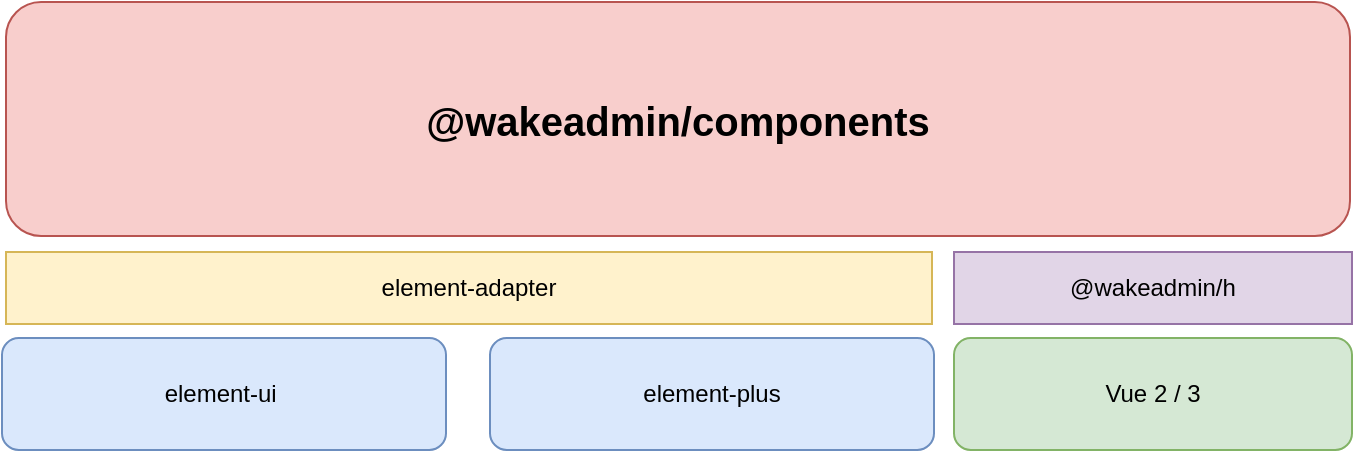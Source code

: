 <mxfile version="20.3.0" type="device" pages="2"><diagram id="9C9ruM00Tdbx518EBq9h" name="第 1 页"><mxGraphModel dx="1106" dy="415" grid="0" gridSize="10" guides="1" tooltips="1" connect="1" arrows="1" fold="1" page="0" pageScale="1" pageWidth="827" pageHeight="1169" math="0" shadow="0"><root><mxCell id="0"/><mxCell id="1" parent="0"/><mxCell id="wiCCfN2mlb0Y7AaUomER-1" value="element-ui&amp;nbsp;" style="rounded=1;whiteSpace=wrap;html=1;fillColor=#dae8fc;strokeColor=#6c8ebf;" vertex="1" parent="1"><mxGeometry x="152" y="570" width="222" height="56" as="geometry"/></mxCell><mxCell id="wiCCfN2mlb0Y7AaUomER-2" value="element-plus" style="rounded=1;whiteSpace=wrap;html=1;fillColor=#dae8fc;strokeColor=#6c8ebf;" vertex="1" parent="1"><mxGeometry x="396" y="570" width="222" height="56" as="geometry"/></mxCell><mxCell id="wiCCfN2mlb0Y7AaUomER-3" value="element-adapter" style="rounded=0;whiteSpace=wrap;html=1;fillColor=#fff2cc;strokeColor=#d6b656;" vertex="1" parent="1"><mxGeometry x="154" y="527" width="463" height="36" as="geometry"/></mxCell><mxCell id="wiCCfN2mlb0Y7AaUomER-4" value="@wakeadmin/h" style="rounded=0;whiteSpace=wrap;html=1;fillColor=#e1d5e7;strokeColor=#9673a6;" vertex="1" parent="1"><mxGeometry x="628" y="527" width="199" height="36" as="geometry"/></mxCell><mxCell id="wiCCfN2mlb0Y7AaUomER-5" value="Vue 2 / 3" style="rounded=1;whiteSpace=wrap;html=1;fillColor=#d5e8d4;strokeColor=#82b366;" vertex="1" parent="1"><mxGeometry x="628" y="570" width="199" height="56" as="geometry"/></mxCell><mxCell id="wiCCfN2mlb0Y7AaUomER-6" value="&lt;font style=&quot;font-size: 20px;&quot;&gt;&lt;b&gt;@wakeadmin/components&lt;/b&gt;&lt;/font&gt;" style="rounded=1;whiteSpace=wrap;html=1;fillColor=#f8cecc;strokeColor=#b85450;" vertex="1" parent="1"><mxGeometry x="154" y="402" width="672" height="117" as="geometry"/></mxCell></root></mxGraphModel></diagram><diagram id="2rWrwVE3rXr4w1GLclR1" name="第 2 页"><mxGraphModel dx="1506" dy="815" grid="0" gridSize="10" guides="1" tooltips="1" connect="1" arrows="1" fold="1" page="0" pageScale="1" pageWidth="827" pageHeight="1169" math="0" shadow="0"><root><mxCell id="0"/><mxCell id="1" parent="0"/><mxCell id="J3y1q6I9hI64EL1MqfaI-1" value="FatTable" style="rounded=1;whiteSpace=wrap;html=1;fontSize=20;fillColor=#dae8fc;strokeColor=#6c8ebf;" vertex="1" parent="1"><mxGeometry x="-52" y="193" width="147" height="49" as="geometry"/></mxCell><mxCell id="J3y1q6I9hI64EL1MqfaI-2" value="FatForm" style="rounded=1;whiteSpace=wrap;html=1;fontSize=20;fillColor=#d5e8d4;strokeColor=#82b366;" vertex="1" parent="1"><mxGeometry x="107" y="193" width="134" height="49" as="geometry"/></mxCell><mxCell id="J3y1q6I9hI64EL1MqfaI-14" style="edgeStyle=none;rounded=0;orthogonalLoop=1;jettySize=auto;html=1;exitX=0.5;exitY=1;exitDx=0;exitDy=0;entryX=0.5;entryY=0;entryDx=0;entryDy=0;dashed=1;dashPattern=1 1;strokeWidth=3;fontSize=40;fontColor=#999900;" edge="1" parent="1" source="J3y1q6I9hI64EL1MqfaI-3" target="J3y1q6I9hI64EL1MqfaI-1"><mxGeometry relative="1" as="geometry"/></mxCell><mxCell id="J3y1q6I9hI64EL1MqfaI-3" value="&lt;font style=&quot;font-size: 40px;&quot;&gt;&lt;font color=&quot;#999900&quot;&gt;D&lt;/font&gt;&lt;/font&gt;" style="text;html=1;strokeColor=none;fillColor=none;align=center;verticalAlign=middle;whiteSpace=wrap;rounded=0;fontSize=12;" vertex="1" parent="1"><mxGeometry x="203" y="62" width="47" height="59" as="geometry"/></mxCell><mxCell id="J3y1q6I9hI64EL1MqfaI-4" value="原件" style="rounded=1;whiteSpace=wrap;html=1;fontSize=20;fillColor=#f8cecc;strokeColor=#b85450;" vertex="1" parent="1"><mxGeometry x="-52" y="312" width="291" height="51" as="geometry"/></mxCell><mxCell id="J3y1q6I9hI64EL1MqfaI-10" style="rounded=0;orthogonalLoop=1;jettySize=auto;html=1;exitX=0.5;exitY=1;exitDx=0;exitDy=0;entryX=0.5;entryY=0;entryDx=0;entryDy=0;fontSize=40;fontColor=#999900;dashed=1;dashPattern=1 1;strokeWidth=3;" edge="1" parent="1" source="J3y1q6I9hI64EL1MqfaI-6" target="J3y1q6I9hI64EL1MqfaI-2"><mxGeometry relative="1" as="geometry"/></mxCell><mxCell id="J3y1q6I9hI64EL1MqfaI-6" value="&lt;meta charset=&quot;utf-8&quot;&gt;&lt;span style=&quot;color: rgb(51, 51, 255); font-family: Helvetica; font-size: 40px; font-style: normal; font-variant-ligatures: normal; font-variant-caps: normal; font-weight: 400; letter-spacing: normal; orphans: 2; text-align: center; text-indent: 0px; text-transform: none; widows: 2; word-spacing: 0px; -webkit-text-stroke-width: 0px; background-color: rgb(255, 255, 255); text-decoration-thickness: initial; text-decoration-style: initial; text-decoration-color: initial; float: none; display: inline !important;&quot;&gt;C&lt;/span&gt;" style="text;whiteSpace=wrap;html=1;fontSize=40;fontColor=#999900;" vertex="1" parent="1"><mxGeometry x="-52" y="63" width="37" height="61" as="geometry"/></mxCell><mxCell id="J3y1q6I9hI64EL1MqfaI-11" style="edgeStyle=none;rounded=0;orthogonalLoop=1;jettySize=auto;html=1;exitX=0.5;exitY=1;exitDx=0;exitDy=0;entryX=0.5;entryY=0;entryDx=0;entryDy=0;dashed=1;dashPattern=1 1;strokeWidth=3;fontSize=40;fontColor=#999900;" edge="1" parent="1" source="J3y1q6I9hI64EL1MqfaI-7" target="J3y1q6I9hI64EL1MqfaI-2"><mxGeometry relative="1" as="geometry"/></mxCell><mxCell id="J3y1q6I9hI64EL1MqfaI-12" style="edgeStyle=none;rounded=0;orthogonalLoop=1;jettySize=auto;html=1;exitX=0.5;exitY=1;exitDx=0;exitDy=0;entryX=0.5;entryY=0;entryDx=0;entryDy=0;dashed=1;dashPattern=1 1;strokeWidth=3;fontSize=40;fontColor=#999900;" edge="1" parent="1" source="J3y1q6I9hI64EL1MqfaI-7" target="J3y1q6I9hI64EL1MqfaI-1"><mxGeometry relative="1" as="geometry"/></mxCell><mxCell id="J3y1q6I9hI64EL1MqfaI-7" value="&lt;meta charset=&quot;utf-8&quot;&gt;&lt;span style=&quot;color: rgb(255, 0, 0); font-family: Helvetica; font-size: 40px; font-style: normal; font-variant-ligatures: normal; font-variant-caps: normal; font-weight: 400; letter-spacing: normal; orphans: 2; text-align: center; text-indent: 0px; text-transform: none; widows: 2; word-spacing: 0px; -webkit-text-stroke-width: 0px; background-color: rgb(255, 255, 255); text-decoration-thickness: initial; text-decoration-style: initial; text-decoration-color: initial; float: none; display: inline !important;&quot;&gt;R&lt;/span&gt;" style="text;whiteSpace=wrap;html=1;fontSize=40;fontColor=#999900;" vertex="1" parent="1"><mxGeometry x="28" y="62" width="34" height="70" as="geometry"/></mxCell><mxCell id="J3y1q6I9hI64EL1MqfaI-13" style="edgeStyle=none;rounded=0;orthogonalLoop=1;jettySize=auto;html=1;exitX=0.5;exitY=1;exitDx=0;exitDy=0;entryX=0.5;entryY=0;entryDx=0;entryDy=0;dashed=1;dashPattern=1 1;strokeWidth=3;fontSize=40;fontColor=#999900;" edge="1" parent="1" source="J3y1q6I9hI64EL1MqfaI-8" target="J3y1q6I9hI64EL1MqfaI-2"><mxGeometry relative="1" as="geometry"/></mxCell><mxCell id="J3y1q6I9hI64EL1MqfaI-8" value="&lt;meta charset=&quot;utf-8&quot;&gt;&lt;span style=&quot;color: rgb(0, 204, 0); font-family: Helvetica; font-size: 40px; font-style: normal; font-variant-ligatures: normal; font-variant-caps: normal; font-weight: 400; letter-spacing: normal; orphans: 2; text-align: center; text-indent: 0px; text-transform: none; widows: 2; word-spacing: 0px; -webkit-text-stroke-width: 0px; background-color: rgb(255, 255, 255); text-decoration-thickness: initial; text-decoration-style: initial; text-decoration-color: initial; float: none; display: inline !important;&quot;&gt;U&lt;/span&gt;" style="text;whiteSpace=wrap;html=1;fontSize=40;fontColor=#999900;" vertex="1" parent="1"><mxGeometry x="104" y="62" width="36" height="58" as="geometry"/></mxCell><mxCell id="J3y1q6I9hI64EL1MqfaI-15" value="" style="shape=flexArrow;endArrow=classic;html=1;rounded=0;strokeWidth=1;fontSize=40;fontColor=#999900;entryX=0.5;entryY=1;entryDx=0;entryDy=0;" edge="1" parent="1" target="J3y1q6I9hI64EL1MqfaI-1"><mxGeometry width="50" height="50" relative="1" as="geometry"><mxPoint x="22" y="303" as="sourcePoint"/><mxPoint x="65" y="253" as="targetPoint"/></mxGeometry></mxCell><mxCell id="J3y1q6I9hI64EL1MqfaI-16" value="" style="shape=flexArrow;endArrow=classic;html=1;rounded=0;strokeWidth=1;fontSize=40;fontColor=#999900;entryX=0.5;entryY=1;entryDx=0;entryDy=0;" edge="1" parent="1"><mxGeometry width="50" height="50" relative="1" as="geometry"><mxPoint x="174" y="305" as="sourcePoint"/><mxPoint x="173.5" y="244" as="targetPoint"/></mxGeometry></mxCell></root></mxGraphModel></diagram></mxfile>